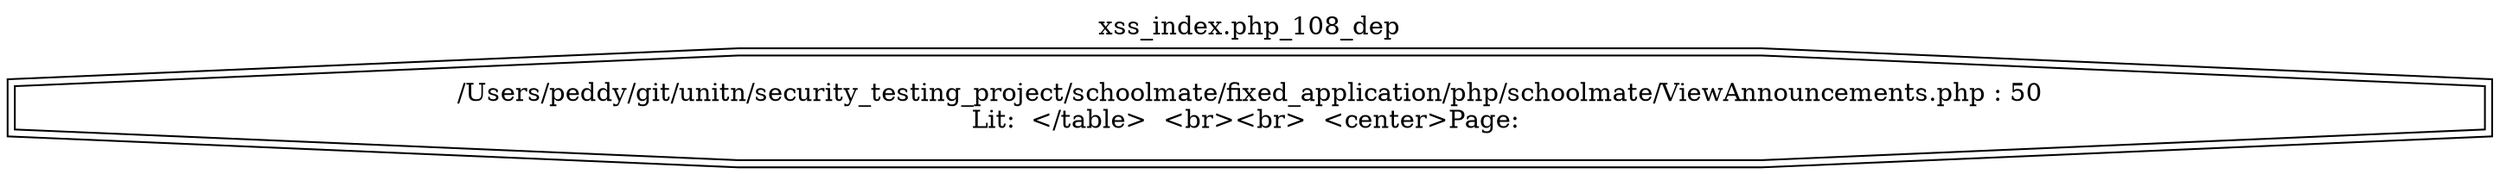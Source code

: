 digraph cfg {
  label="xss_index.php_108_dep";
  labelloc=t;
  n1 [shape=doubleoctagon, label="/Users/peddy/git/unitn/security_testing_project/schoolmate/fixed_application/php/schoolmate/ViewAnnouncements.php : 50\nLit:  </table>  <br><br>  <center>Page: \n"];
}
